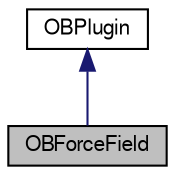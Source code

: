 digraph G
{
  edge [fontname="FreeSans",fontsize="10",labelfontname="FreeSans",labelfontsize="10"];
  node [fontname="FreeSans",fontsize="10",shape=record];
  Node1 [label="OBForceField",height=0.2,width=0.4,color="black", fillcolor="grey75", style="filled" fontcolor="black"];
  Node2 -> Node1 [dir=back,color="midnightblue",fontsize="10",style="solid",fontname="FreeSans"];
  Node2 [label="OBPlugin",height=0.2,width=0.4,color="black", fillcolor="white", style="filled",URL="$classOpenBabel_1_1OBPlugin.shtml",tooltip="Base class for all types of dynamic classes discovered at runtime."];
}
